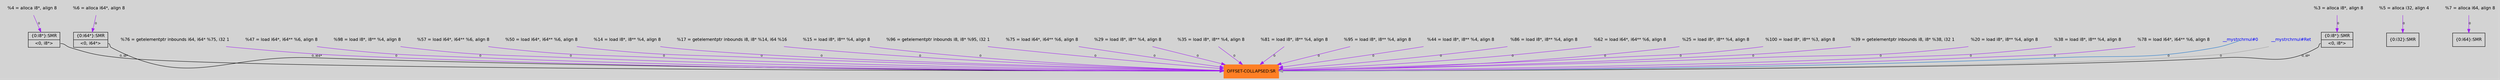 digraph unnamed {
	graph [center=true, ratio=true, bgcolor=lightgray, fontname=Helvetica];
	node  [fontname=Helvetica, fontsize=11];

	Node0x2ab6360 [shape=record,label="{\{0:i8*\}:SMR|{<s0>\<0, i8*\>}}"];
	Node0x2ab6c40 [shape=record,label="{\{0:i8*\}:SMR|{<s0>\<0, i8*\>}}"];
	Node0x2ab6ea0 [shape=record,label="{\{0:i32\}:SMR}"];
	Node0x2ab6f80 [shape=record,label="{\{0:i64*\}:SMR|{<s0>\<0, i64*\>}}"];
	Node0x2ab7110 [shape=record,label="{\{0:i64\}:SMR}"];
	Node0x2ab9310 [shape=record,color=chocolate1, style=filled,label="{OFFSET-COLLAPSED:SR}"];
	Node0x2a9ef30 [shape=plaintext, label ="  %76 = getelementptr inbounds i64, i64* %75, i32 1"];
	Node0x2a9ef30 -> Node0x2ab9310[arrowtail=tee,label="0",fontsize=8,color=purple];
	Node0x2a9b9a8 [shape=plaintext, label ="  %3 = alloca i8*, align 8"];
	Node0x2a9b9a8 -> Node0x2ab6360[arrowtail=tee,label="0",fontsize=8,color=purple];
	Node0x2a9de98 [shape=plaintext, label ="  %47 = load i64*, i64** %6, align 8"];
	Node0x2a9de98 -> Node0x2ab9310[arrowtail=tee,label="0",fontsize=8,color=purple];
	Node0x2a9fbb8 [shape=plaintext, label ="  %98 = load i8*, i8** %4, align 8"];
	Node0x2a9fbb8 -> Node0x2ab9310[arrowtail=tee,label="0",fontsize=8,color=purple];
	Node0x2a9e3d8 [shape=plaintext, label ="  %57 = load i64*, i64** %6, align 8"];
	Node0x2a9e3d8 -> Node0x2ab9310[arrowtail=tee,label="0",fontsize=8,color=purple];
	Node0x2a9dfc8 [shape=plaintext, label ="  %50 = load i64*, i64** %6, align 8"];
	Node0x2a9dfc8 -> Node0x2ab9310[arrowtail=tee,label="0",fontsize=8,color=purple];
	Node0x2a9c748 [shape=plaintext, label ="  %14 = load i8*, i8** %4, align 8"];
	Node0x2a9c748 -> Node0x2ab9310[arrowtail=tee,label="0",fontsize=8,color=purple];
	Node0x2a9c360 [shape=plaintext, label ="  %17 = getelementptr inbounds i8, i8* %14, i64 %16"];
	Node0x2a9c360 -> Node0x2ab9310[arrowtail=tee,label="0",fontsize=8,color=purple];
	Node0x2a9c7a8 [shape=plaintext, label ="  %15 = load i8*, i8** %4, align 8"];
	Node0x2a9c7a8 -> Node0x2ab9310[arrowtail=tee,label="0",fontsize=8,color=purple];
	Node0x2a9fa70 [shape=plaintext, label ="  %96 = getelementptr inbounds i8, i8* %95, i32 1"];
	Node0x2a9fa70 -> Node0x2ab9310[arrowtail=tee,label="0",fontsize=8,color=purple];
	Node0x2a9eeb8 [shape=plaintext, label ="  %75 = load i64*, i64** %6, align 8"];
	Node0x2a9eeb8 -> Node0x2ab9310[arrowtail=tee,label="0",fontsize=8,color=purple];
	Node0x2a9d348 [shape=plaintext, label ="  %29 = load i8*, i8** %4, align 8"];
	Node0x2a9d348 -> Node0x2ab9310[arrowtail=tee,label="0",fontsize=8,color=purple];
	Node0x2a9d768 [shape=plaintext, label ="  %35 = load i8*, i8** %4, align 8"];
	Node0x2a9d768 -> Node0x2ab9310[arrowtail=tee,label="0",fontsize=8,color=purple];
	Node0x2a9f268 [shape=plaintext, label ="  %81 = load i8*, i8** %4, align 8"];
	Node0x2a9f268 -> Node0x2ab9310[arrowtail=tee,label="0",fontsize=8,color=purple];
	Node0x2a9c018 [shape=plaintext, label ="  %4 = alloca i8*, align 8"];
	Node0x2a9c018 -> Node0x2ab6c40[arrowtail=tee,label="0",fontsize=8,color=purple];
	Node0x2a9f9f8 [shape=plaintext, label ="  %95 = load i8*, i8** %4, align 8"];
	Node0x2a9f9f8 -> Node0x2ab9310[arrowtail=tee,label="0",fontsize=8,color=purple];
	Node0x2a9dca8 [shape=plaintext, label ="  %44 = load i8*, i8** %4, align 8"];
	Node0x2a9dca8 -> Node0x2ab9310[arrowtail=tee,label="0",fontsize=8,color=purple];
	Node0x2a9f528 [shape=plaintext, label ="  %86 = load i8*, i8** %4, align 8"];
	Node0x2a9f528 -> Node0x2ab9310[arrowtail=tee,label="0",fontsize=8,color=purple];
	Node0x2a9c0c8 [shape=plaintext, label ="  %5 = alloca i32, align 4"];
	Node0x2a9c0c8 -> Node0x2ab6ea0[arrowtail=tee,label="0",fontsize=8,color=purple];
	Node0x2a9e5d8 [shape=plaintext, label ="  %62 = load i64*, i64** %6, align 8"];
	Node0x2a9e5d8 -> Node0x2ab9310[arrowtail=tee,label="0",fontsize=8,color=purple];
	Node0x2a9d078 [shape=plaintext, label ="  %25 = load i8*, i8** %4, align 8"];
	Node0x2a9d078 -> Node0x2ab9310[arrowtail=tee,label="0",fontsize=8,color=purple];
	Node0x2a9fcf8 [shape=plaintext, label ="  %100 = load i8*, i8** %3, align 8"];
	Node0x2a9fcf8 -> Node0x2ab9310[arrowtail=tee,label="0",fontsize=8,color=purple];
	Node0x2a9c128 [shape=plaintext, label ="  %6 = alloca i64*, align 8"];
	Node0x2a9c128 -> Node0x2ab6f80[arrowtail=tee,label="0",fontsize=8,color=purple];
	Node0x2a9d980 [shape=plaintext, label ="  %39 = getelementptr inbounds i8, i8* %38, i32 1"];
	Node0x2a9d980 -> Node0x2ab9310[arrowtail=tee,label="0",fontsize=8,color=purple];
	Node0x2a9cd08 [shape=plaintext, label ="  %20 = load i8*, i8** %4, align 8"];
	Node0x2a9cd08 -> Node0x2ab9310[arrowtail=tee,label="0",fontsize=8,color=purple];
	Node0x2a9c188 [shape=plaintext, label ="  %7 = alloca i64, align 8"];
	Node0x2a9c188 -> Node0x2ab7110[arrowtail=tee,label="0",fontsize=8,color=purple];
	Node0x2a9d908 [shape=plaintext, label ="  %38 = load i8*, i8** %4, align 8"];
	Node0x2a9d908 -> Node0x2ab9310[arrowtail=tee,label="0",fontsize=8,color=purple];
	Node0x2a9f078 [shape=plaintext, label ="  %78 = load i64*, i64** %6, align 8"];
	Node0x2a9f078 -> Node0x2ab9310[arrowtail=tee,label="0",fontsize=8,color=purple];
	Node0x2a9b870 [shape=plaintext,fontcolor=blue, label ="__mystrchrnul#0"];
	Node0x2a9b870 -> Node0x2ab9310[tailclip=false,color=dodgerblue3,label="0",fontsize=8];
	Node0x2a9b738 [shape=plaintext,fontcolor=blue, label ="__mystrchrnul#Ret"];
	Node0x2a9b738 -> Node0x2ab9310[arrowtail=tee,color=gray63,label="0",fontsize=8];
	Node0x2ab6360:s0 -> Node0x2ab9310[arrowtail=tee,label="0, i8*",fontsize=8];
	Node0x2ab6c40:s0 -> Node0x2ab9310[arrowtail=tee,label="0, i8*",fontsize=8];
	Node0x2ab6f80:s0 -> Node0x2ab9310[arrowtail=tee,label="0, i64*",fontsize=8];
}
